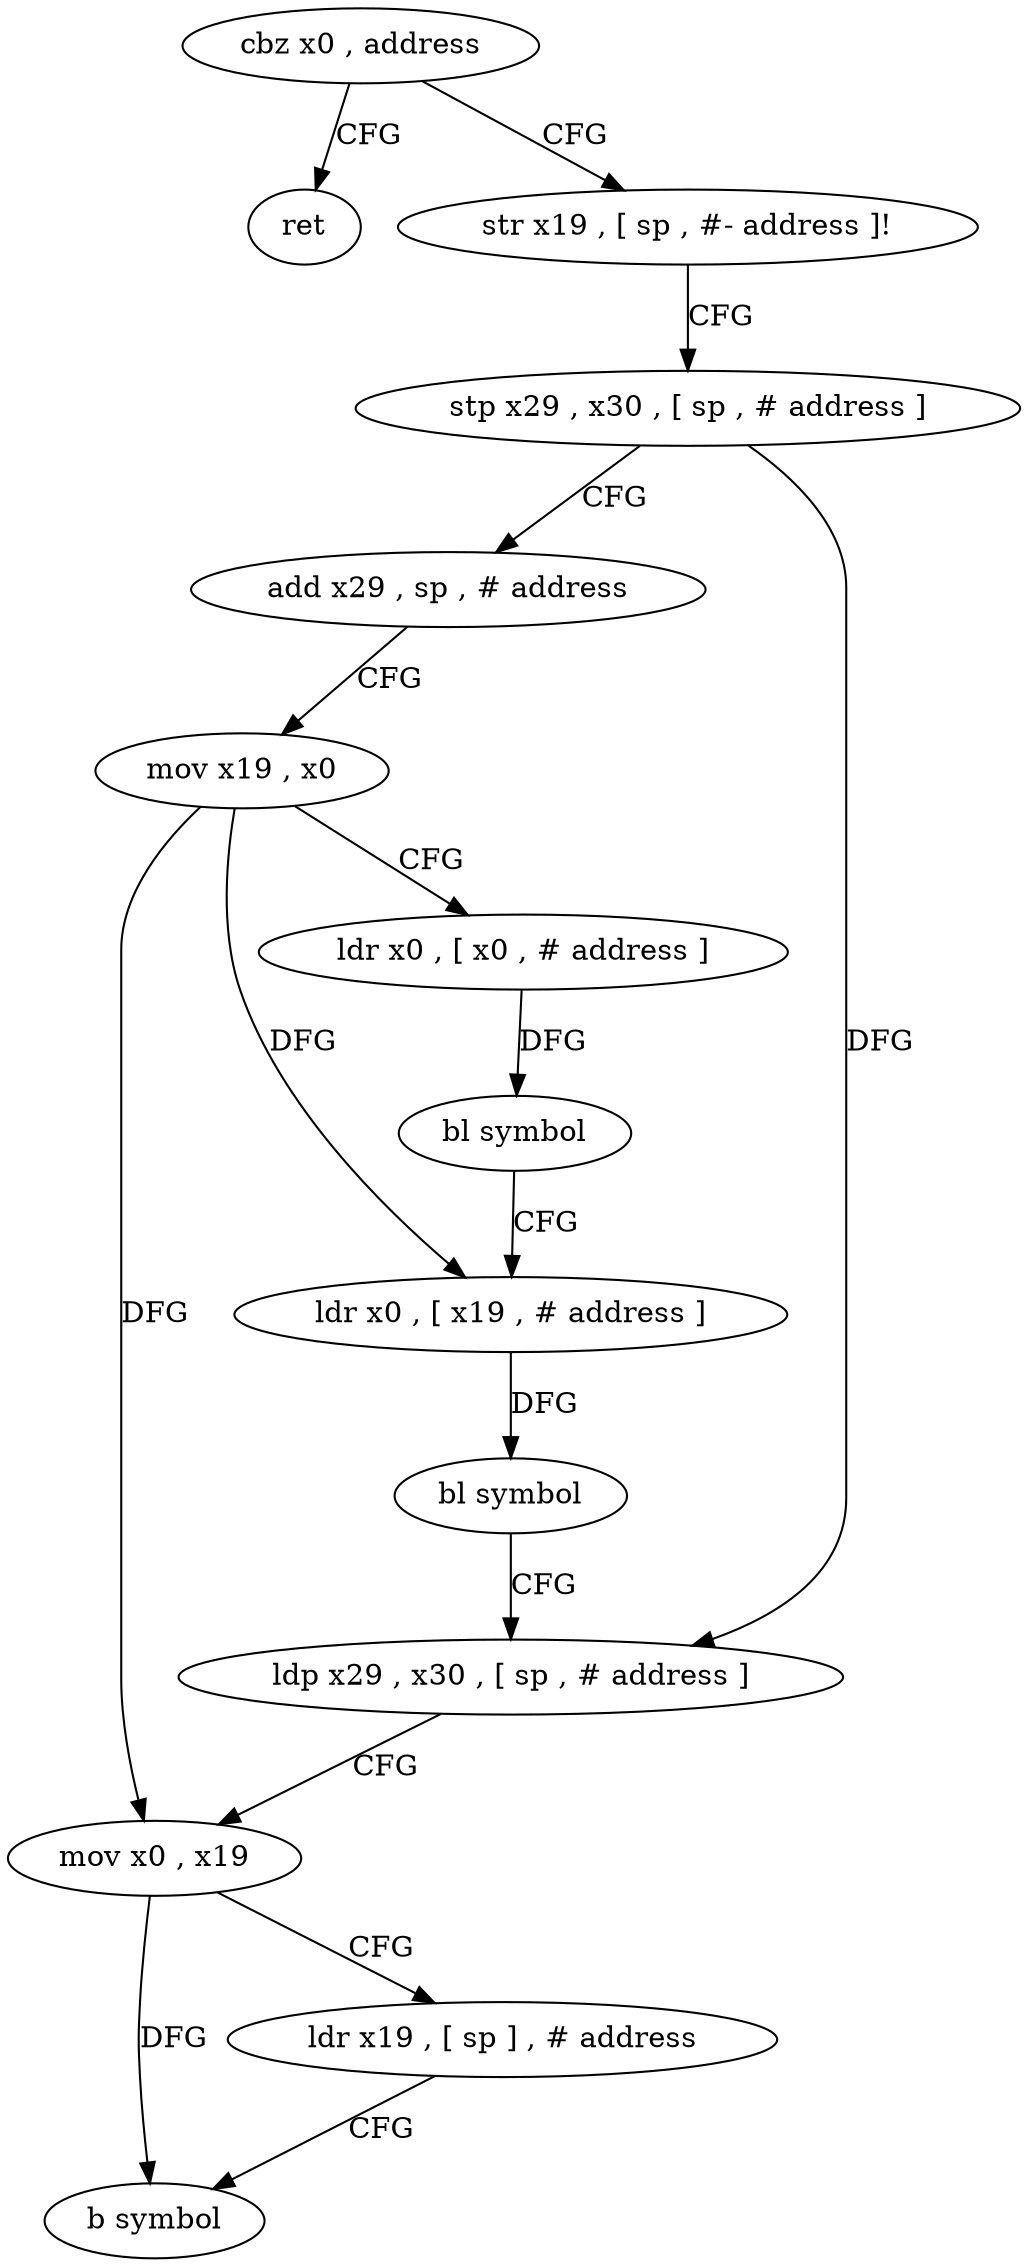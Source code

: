 digraph "func" {
"87028" [label = "cbz x0 , address" ]
"87080" [label = "ret" ]
"87032" [label = "str x19 , [ sp , #- address ]!" ]
"87036" [label = "stp x29 , x30 , [ sp , # address ]" ]
"87040" [label = "add x29 , sp , # address" ]
"87044" [label = "mov x19 , x0" ]
"87048" [label = "ldr x0 , [ x0 , # address ]" ]
"87052" [label = "bl symbol" ]
"87056" [label = "ldr x0 , [ x19 , # address ]" ]
"87060" [label = "bl symbol" ]
"87064" [label = "ldp x29 , x30 , [ sp , # address ]" ]
"87068" [label = "mov x0 , x19" ]
"87072" [label = "ldr x19 , [ sp ] , # address" ]
"87076" [label = "b symbol" ]
"87028" -> "87080" [ label = "CFG" ]
"87028" -> "87032" [ label = "CFG" ]
"87032" -> "87036" [ label = "CFG" ]
"87036" -> "87040" [ label = "CFG" ]
"87036" -> "87064" [ label = "DFG" ]
"87040" -> "87044" [ label = "CFG" ]
"87044" -> "87048" [ label = "CFG" ]
"87044" -> "87056" [ label = "DFG" ]
"87044" -> "87068" [ label = "DFG" ]
"87048" -> "87052" [ label = "DFG" ]
"87052" -> "87056" [ label = "CFG" ]
"87056" -> "87060" [ label = "DFG" ]
"87060" -> "87064" [ label = "CFG" ]
"87064" -> "87068" [ label = "CFG" ]
"87068" -> "87072" [ label = "CFG" ]
"87068" -> "87076" [ label = "DFG" ]
"87072" -> "87076" [ label = "CFG" ]
}
